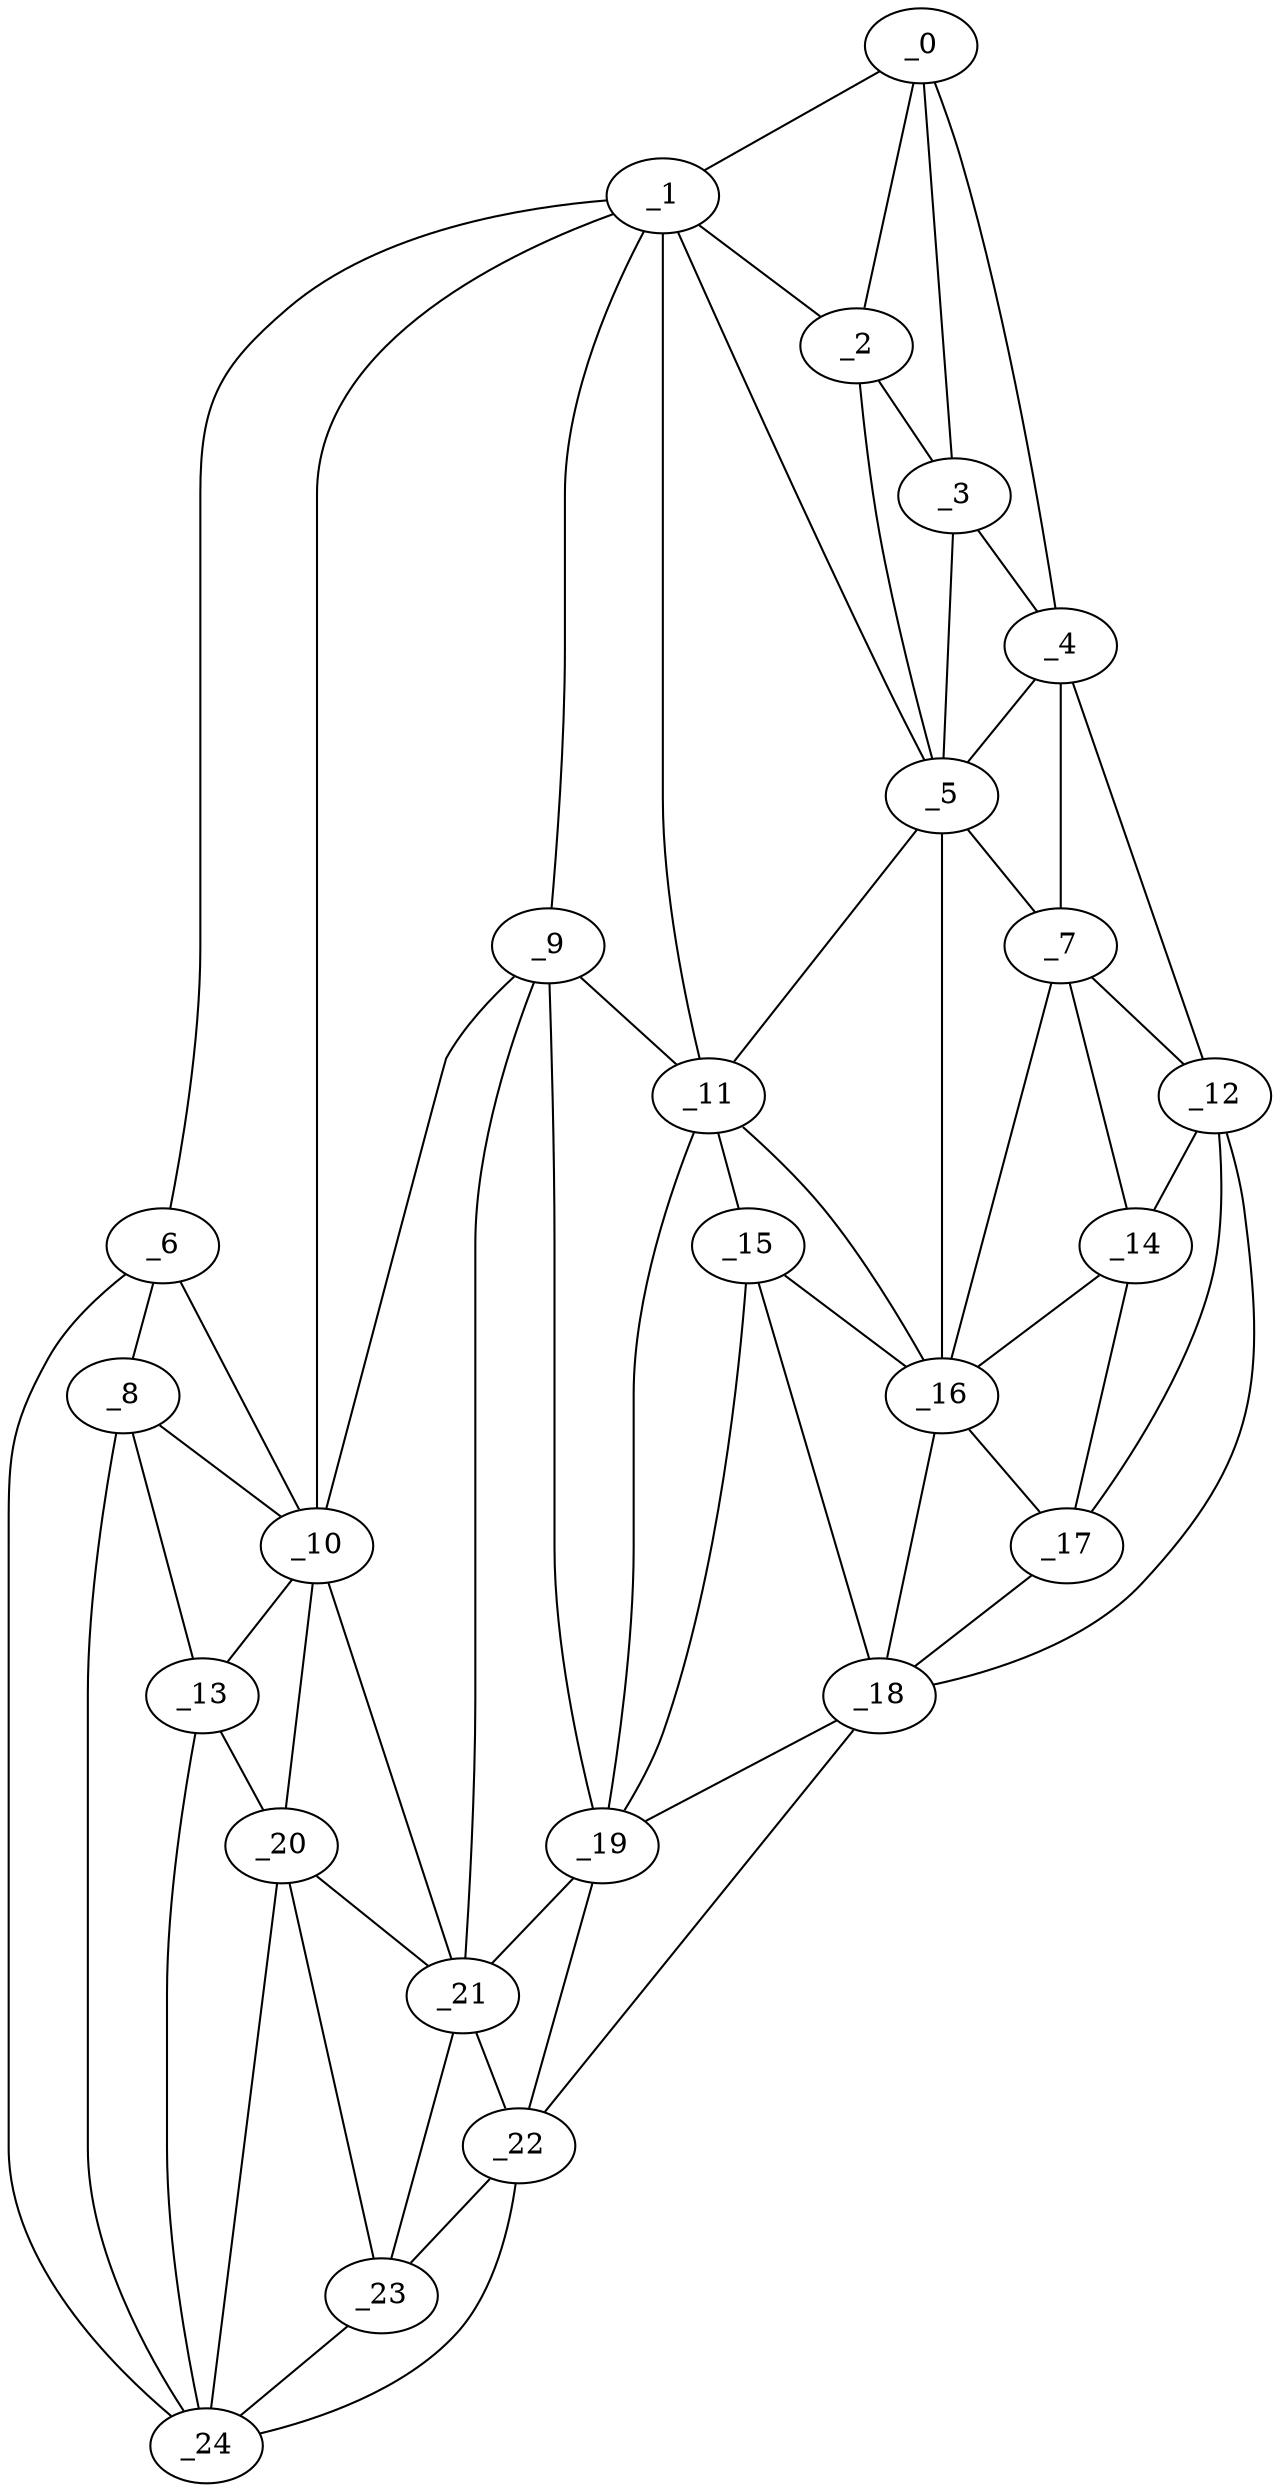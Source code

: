 graph "obj19__255.gxl" {
	_0	 [x=19,
		y=4];
	_1	 [x=21,
		y=84];
	_0 -- _1	 [valence=1];
	_2	 [x=23,
		y=12];
	_0 -- _2	 [valence=1];
	_3	 [x=30,
		y=11];
	_0 -- _3	 [valence=2];
	_4	 [x=33,
		y=3];
	_0 -- _4	 [valence=1];
	_1 -- _2	 [valence=1];
	_5	 [x=38,
		y=13];
	_1 -- _5	 [valence=2];
	_6	 [x=39,
		y=116];
	_1 -- _6	 [valence=1];
	_9	 [x=60,
		y=84];
	_1 -- _9	 [valence=1];
	_10	 [x=61,
		y=99];
	_1 -- _10	 [valence=2];
	_11	 [x=64,
		y=71];
	_1 -- _11	 [valence=2];
	_2 -- _3	 [valence=2];
	_2 -- _5	 [valence=2];
	_3 -- _4	 [valence=1];
	_3 -- _5	 [valence=1];
	_4 -- _5	 [valence=2];
	_7	 [x=57,
		y=12];
	_4 -- _7	 [valence=2];
	_12	 [x=66,
		y=8];
	_4 -- _12	 [valence=1];
	_5 -- _7	 [valence=2];
	_5 -- _11	 [valence=1];
	_16	 [x=77,
		y=56];
	_5 -- _16	 [valence=1];
	_8	 [x=58,
		y=115];
	_6 -- _8	 [valence=2];
	_6 -- _10	 [valence=2];
	_24	 [x=115,
		y=116];
	_6 -- _24	 [valence=1];
	_7 -- _12	 [valence=2];
	_14	 [x=74,
		y=21];
	_7 -- _14	 [valence=1];
	_7 -- _16	 [valence=2];
	_8 -- _10	 [valence=2];
	_13	 [x=67,
		y=110];
	_8 -- _13	 [valence=2];
	_8 -- _24	 [valence=2];
	_9 -- _10	 [valence=2];
	_9 -- _11	 [valence=2];
	_19	 [x=100,
		y=68];
	_9 -- _19	 [valence=2];
	_21	 [x=109,
		y=95];
	_9 -- _21	 [valence=2];
	_10 -- _13	 [valence=1];
	_20	 [x=104,
		y=106];
	_10 -- _20	 [valence=2];
	_10 -- _21	 [valence=2];
	_15	 [x=76,
		y=61];
	_11 -- _15	 [valence=2];
	_11 -- _16	 [valence=1];
	_11 -- _19	 [valence=2];
	_12 -- _14	 [valence=1];
	_17	 [x=94,
		y=50];
	_12 -- _17	 [valence=2];
	_18	 [x=100,
		y=58];
	_12 -- _18	 [valence=1];
	_13 -- _20	 [valence=1];
	_13 -- _24	 [valence=2];
	_14 -- _16	 [valence=2];
	_14 -- _17	 [valence=2];
	_15 -- _16	 [valence=2];
	_15 -- _18	 [valence=2];
	_15 -- _19	 [valence=2];
	_16 -- _17	 [valence=2];
	_16 -- _18	 [valence=1];
	_17 -- _18	 [valence=2];
	_18 -- _19	 [valence=2];
	_22	 [x=111,
		y=76];
	_18 -- _22	 [valence=1];
	_19 -- _21	 [valence=2];
	_19 -- _22	 [valence=2];
	_20 -- _21	 [valence=2];
	_23	 [x=114,
		y=111];
	_20 -- _23	 [valence=2];
	_20 -- _24	 [valence=2];
	_21 -- _22	 [valence=2];
	_21 -- _23	 [valence=2];
	_22 -- _23	 [valence=2];
	_22 -- _24	 [valence=1];
	_23 -- _24	 [valence=2];
}
